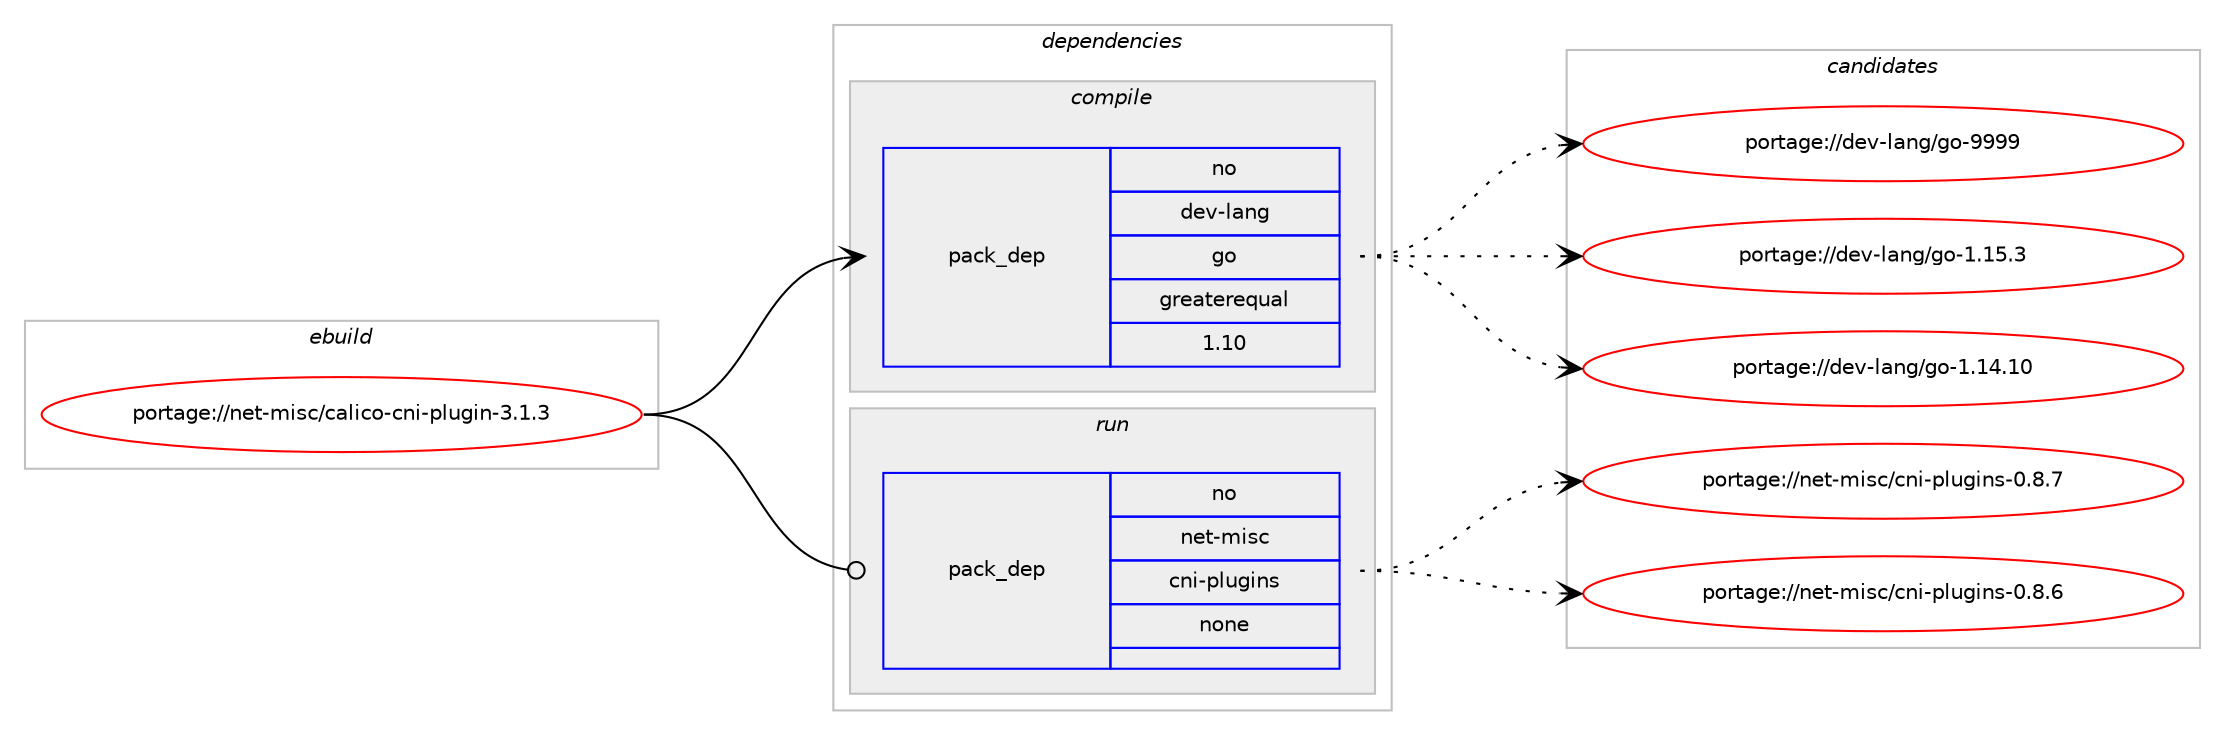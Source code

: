 digraph prolog {

# *************
# Graph options
# *************

newrank=true;
concentrate=true;
compound=true;
graph [rankdir=LR,fontname=Helvetica,fontsize=10,ranksep=1.5];#, ranksep=2.5, nodesep=0.2];
edge  [arrowhead=vee];
node  [fontname=Helvetica,fontsize=10];

# **********
# The ebuild
# **********

subgraph cluster_leftcol {
color=gray;
rank=same;
label=<<i>ebuild</i>>;
id [label="portage://net-misc/calico-cni-plugin-3.1.3", color=red, width=4, href="../net-misc/calico-cni-plugin-3.1.3.svg"];
}

# ****************
# The dependencies
# ****************

subgraph cluster_midcol {
color=gray;
label=<<i>dependencies</i>>;
subgraph cluster_compile {
fillcolor="#eeeeee";
style=filled;
label=<<i>compile</i>>;
subgraph pack2810 {
dependency3358 [label=<<TABLE BORDER="0" CELLBORDER="1" CELLSPACING="0" CELLPADDING="4" WIDTH="220"><TR><TD ROWSPAN="6" CELLPADDING="30">pack_dep</TD></TR><TR><TD WIDTH="110">no</TD></TR><TR><TD>dev-lang</TD></TR><TR><TD>go</TD></TR><TR><TD>greaterequal</TD></TR><TR><TD>1.10</TD></TR></TABLE>>, shape=none, color=blue];
}
id:e -> dependency3358:w [weight=20,style="solid",arrowhead="vee"];
}
subgraph cluster_compileandrun {
fillcolor="#eeeeee";
style=filled;
label=<<i>compile and run</i>>;
}
subgraph cluster_run {
fillcolor="#eeeeee";
style=filled;
label=<<i>run</i>>;
subgraph pack2811 {
dependency3359 [label=<<TABLE BORDER="0" CELLBORDER="1" CELLSPACING="0" CELLPADDING="4" WIDTH="220"><TR><TD ROWSPAN="6" CELLPADDING="30">pack_dep</TD></TR><TR><TD WIDTH="110">no</TD></TR><TR><TD>net-misc</TD></TR><TR><TD>cni-plugins</TD></TR><TR><TD>none</TD></TR><TR><TD></TD></TR></TABLE>>, shape=none, color=blue];
}
id:e -> dependency3359:w [weight=20,style="solid",arrowhead="odot"];
}
}

# **************
# The candidates
# **************

subgraph cluster_choices {
rank=same;
color=gray;
label=<<i>candidates</i>>;

subgraph choice2810 {
color=black;
nodesep=1;
choice1001011184510897110103471031114557575757 [label="portage://dev-lang/go-9999", color=red, width=4,href="../dev-lang/go-9999.svg"];
choice10010111845108971101034710311145494649534651 [label="portage://dev-lang/go-1.15.3", color=red, width=4,href="../dev-lang/go-1.15.3.svg"];
choice1001011184510897110103471031114549464952464948 [label="portage://dev-lang/go-1.14.10", color=red, width=4,href="../dev-lang/go-1.14.10.svg"];
dependency3358:e -> choice1001011184510897110103471031114557575757:w [style=dotted,weight="100"];
dependency3358:e -> choice10010111845108971101034710311145494649534651:w [style=dotted,weight="100"];
dependency3358:e -> choice1001011184510897110103471031114549464952464948:w [style=dotted,weight="100"];
}
subgraph choice2811 {
color=black;
nodesep=1;
choice1101011164510910511599479911010545112108117103105110115454846564655 [label="portage://net-misc/cni-plugins-0.8.7", color=red, width=4,href="../net-misc/cni-plugins-0.8.7.svg"];
choice1101011164510910511599479911010545112108117103105110115454846564654 [label="portage://net-misc/cni-plugins-0.8.6", color=red, width=4,href="../net-misc/cni-plugins-0.8.6.svg"];
dependency3359:e -> choice1101011164510910511599479911010545112108117103105110115454846564655:w [style=dotted,weight="100"];
dependency3359:e -> choice1101011164510910511599479911010545112108117103105110115454846564654:w [style=dotted,weight="100"];
}
}

}
